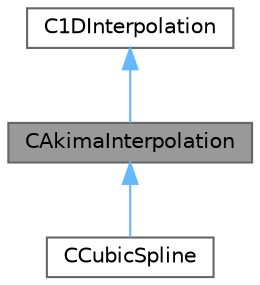 digraph "CAkimaInterpolation"
{
 // LATEX_PDF_SIZE
  bgcolor="transparent";
  edge [fontname=Helvetica,fontsize=10,labelfontname=Helvetica,labelfontsize=10];
  node [fontname=Helvetica,fontsize=10,shape=box,height=0.2,width=0.4];
  Node1 [id="Node000001",label="CAkimaInterpolation",height=0.2,width=0.4,color="gray40", fillcolor="grey60", style="filled", fontcolor="black",tooltip="Akima 1D interpolation."];
  Node2 -> Node1 [id="edge1_Node000001_Node000002",dir="back",color="steelblue1",style="solid",tooltip=" "];
  Node2 [id="Node000002",label="C1DInterpolation",height=0.2,width=0.4,color="gray40", fillcolor="white", style="filled",URL="$classC1DInterpolation.html",tooltip="Base class for 1D interpolation."];
  Node1 -> Node3 [id="edge2_Node000001_Node000003",dir="back",color="steelblue1",style="solid",tooltip=" "];
  Node3 [id="Node000003",label="CCubicSpline",height=0.2,width=0.4,color="gray40", fillcolor="white", style="filled",URL="$classCCubicSpline.html",tooltip="Cubic spline interpolation."];
}
